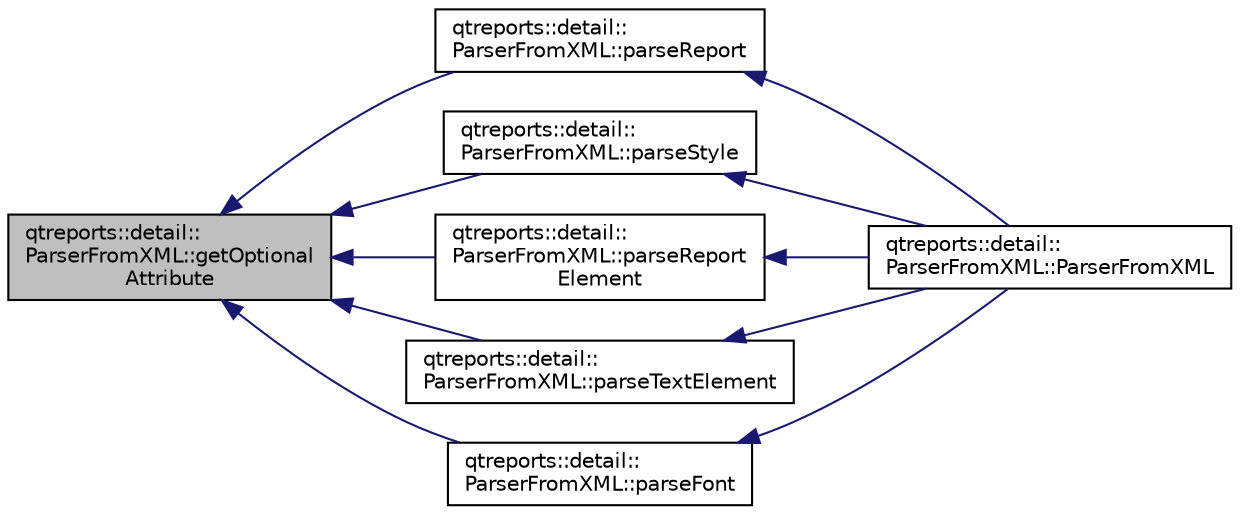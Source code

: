 digraph "qtreports::detail::ParserFromXML::getOptionalAttribute"
{
 // INTERACTIVE_SVG=YES
  bgcolor="transparent";
  edge [fontname="Helvetica",fontsize="10",labelfontname="Helvetica",labelfontsize="10"];
  node [fontname="Helvetica",fontsize="10",shape=record];
  rankdir="LR";
  Node1 [label="qtreports::detail::\lParserFromXML::getOptional\lAttribute",height=0.2,width=0.4,color="black", fillcolor="grey75", style="filled", fontcolor="black"];
  Node1 -> Node2 [dir="back",color="midnightblue",fontsize="10",style="solid",fontname="Helvetica"];
  Node2 [label="qtreports::detail::\lParserFromXML::parseReport",height=0.2,width=0.4,color="black",URL="$classqtreports_1_1detail_1_1_parser_from_x_m_l.html#a8247dc85ae5cae03ab3f175982a0857e",tooltip="Парсит тэг report. "];
  Node2 -> Node3 [dir="back",color="midnightblue",fontsize="10",style="solid",fontname="Helvetica"];
  Node3 [label="qtreports::detail::\lParserFromXML::ParserFromXML",height=0.2,width=0.4,color="black",URL="$classqtreports_1_1detail_1_1_parser_from_x_m_l.html#ab548bd252b2e13a315daefae6b43f1d6"];
  Node1 -> Node4 [dir="back",color="midnightblue",fontsize="10",style="solid",fontname="Helvetica"];
  Node4 [label="qtreports::detail::\lParserFromXML::parseStyle",height=0.2,width=0.4,color="black",URL="$classqtreports_1_1detail_1_1_parser_from_x_m_l.html#a5a366e39f908935a618b137e7e27496c",tooltip="Парсит тэг style. "];
  Node4 -> Node3 [dir="back",color="midnightblue",fontsize="10",style="solid",fontname="Helvetica"];
  Node1 -> Node5 [dir="back",color="midnightblue",fontsize="10",style="solid",fontname="Helvetica"];
  Node5 [label="qtreports::detail::\lParserFromXML::parseReport\lElement",height=0.2,width=0.4,color="black",URL="$classqtreports_1_1detail_1_1_parser_from_x_m_l.html#aee6cb5359125988f68abfcd2f6fe4514",tooltip="Парсит тэг ReportElement - общие данные о элементе отчета (положение, размеры и пр.) "];
  Node5 -> Node3 [dir="back",color="midnightblue",fontsize="10",style="solid",fontname="Helvetica"];
  Node1 -> Node6 [dir="back",color="midnightblue",fontsize="10",style="solid",fontname="Helvetica"];
  Node6 [label="qtreports::detail::\lParserFromXML::parseTextElement",height=0.2,width=0.4,color="black",URL="$classqtreports_1_1detail_1_1_parser_from_x_m_l.html#a3693d70428f413c6adb999bf0ad69abe",tooltip="Парсит тэг TextElement - общие данные о текстовом элементе (выравнивание текста и пр..."];
  Node6 -> Node3 [dir="back",color="midnightblue",fontsize="10",style="solid",fontname="Helvetica"];
  Node1 -> Node7 [dir="back",color="midnightblue",fontsize="10",style="solid",fontname="Helvetica"];
  Node7 [label="qtreports::detail::\lParserFromXML::parseFont",height=0.2,width=0.4,color="black",URL="$classqtreports_1_1detail_1_1_parser_from_x_m_l.html#a4f7803080037058f482a499ebc1a51ee",tooltip="Парсит font - данные о шрифте текста "];
  Node7 -> Node3 [dir="back",color="midnightblue",fontsize="10",style="solid",fontname="Helvetica"];
}
